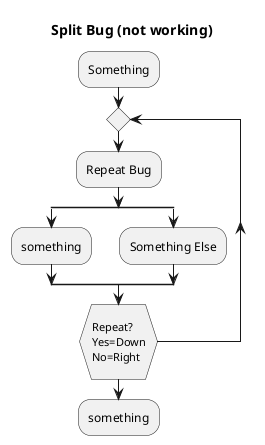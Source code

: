 {
  "sha1": "o2i21c9a4b0dp5k791ulk66jn0zjpgj",
  "insertion": {
    "when": "2024-06-04T17:28:39.269Z",
    "url": "https://forum.plantuml.net/9684/split-while-bug-with-a-couple-of-workarounds",
    "user": "plantuml@gmail.com"
  }
}
@startuml
title Split Bug (not working)
:Something;
repeat
     :Repeat Bug;
     split
          :something; 
     split again
           :Something Else;
      end split
repeat while(\nRepeat?\nYes=Down\nNo=Right\n)
:something;
@enduml
